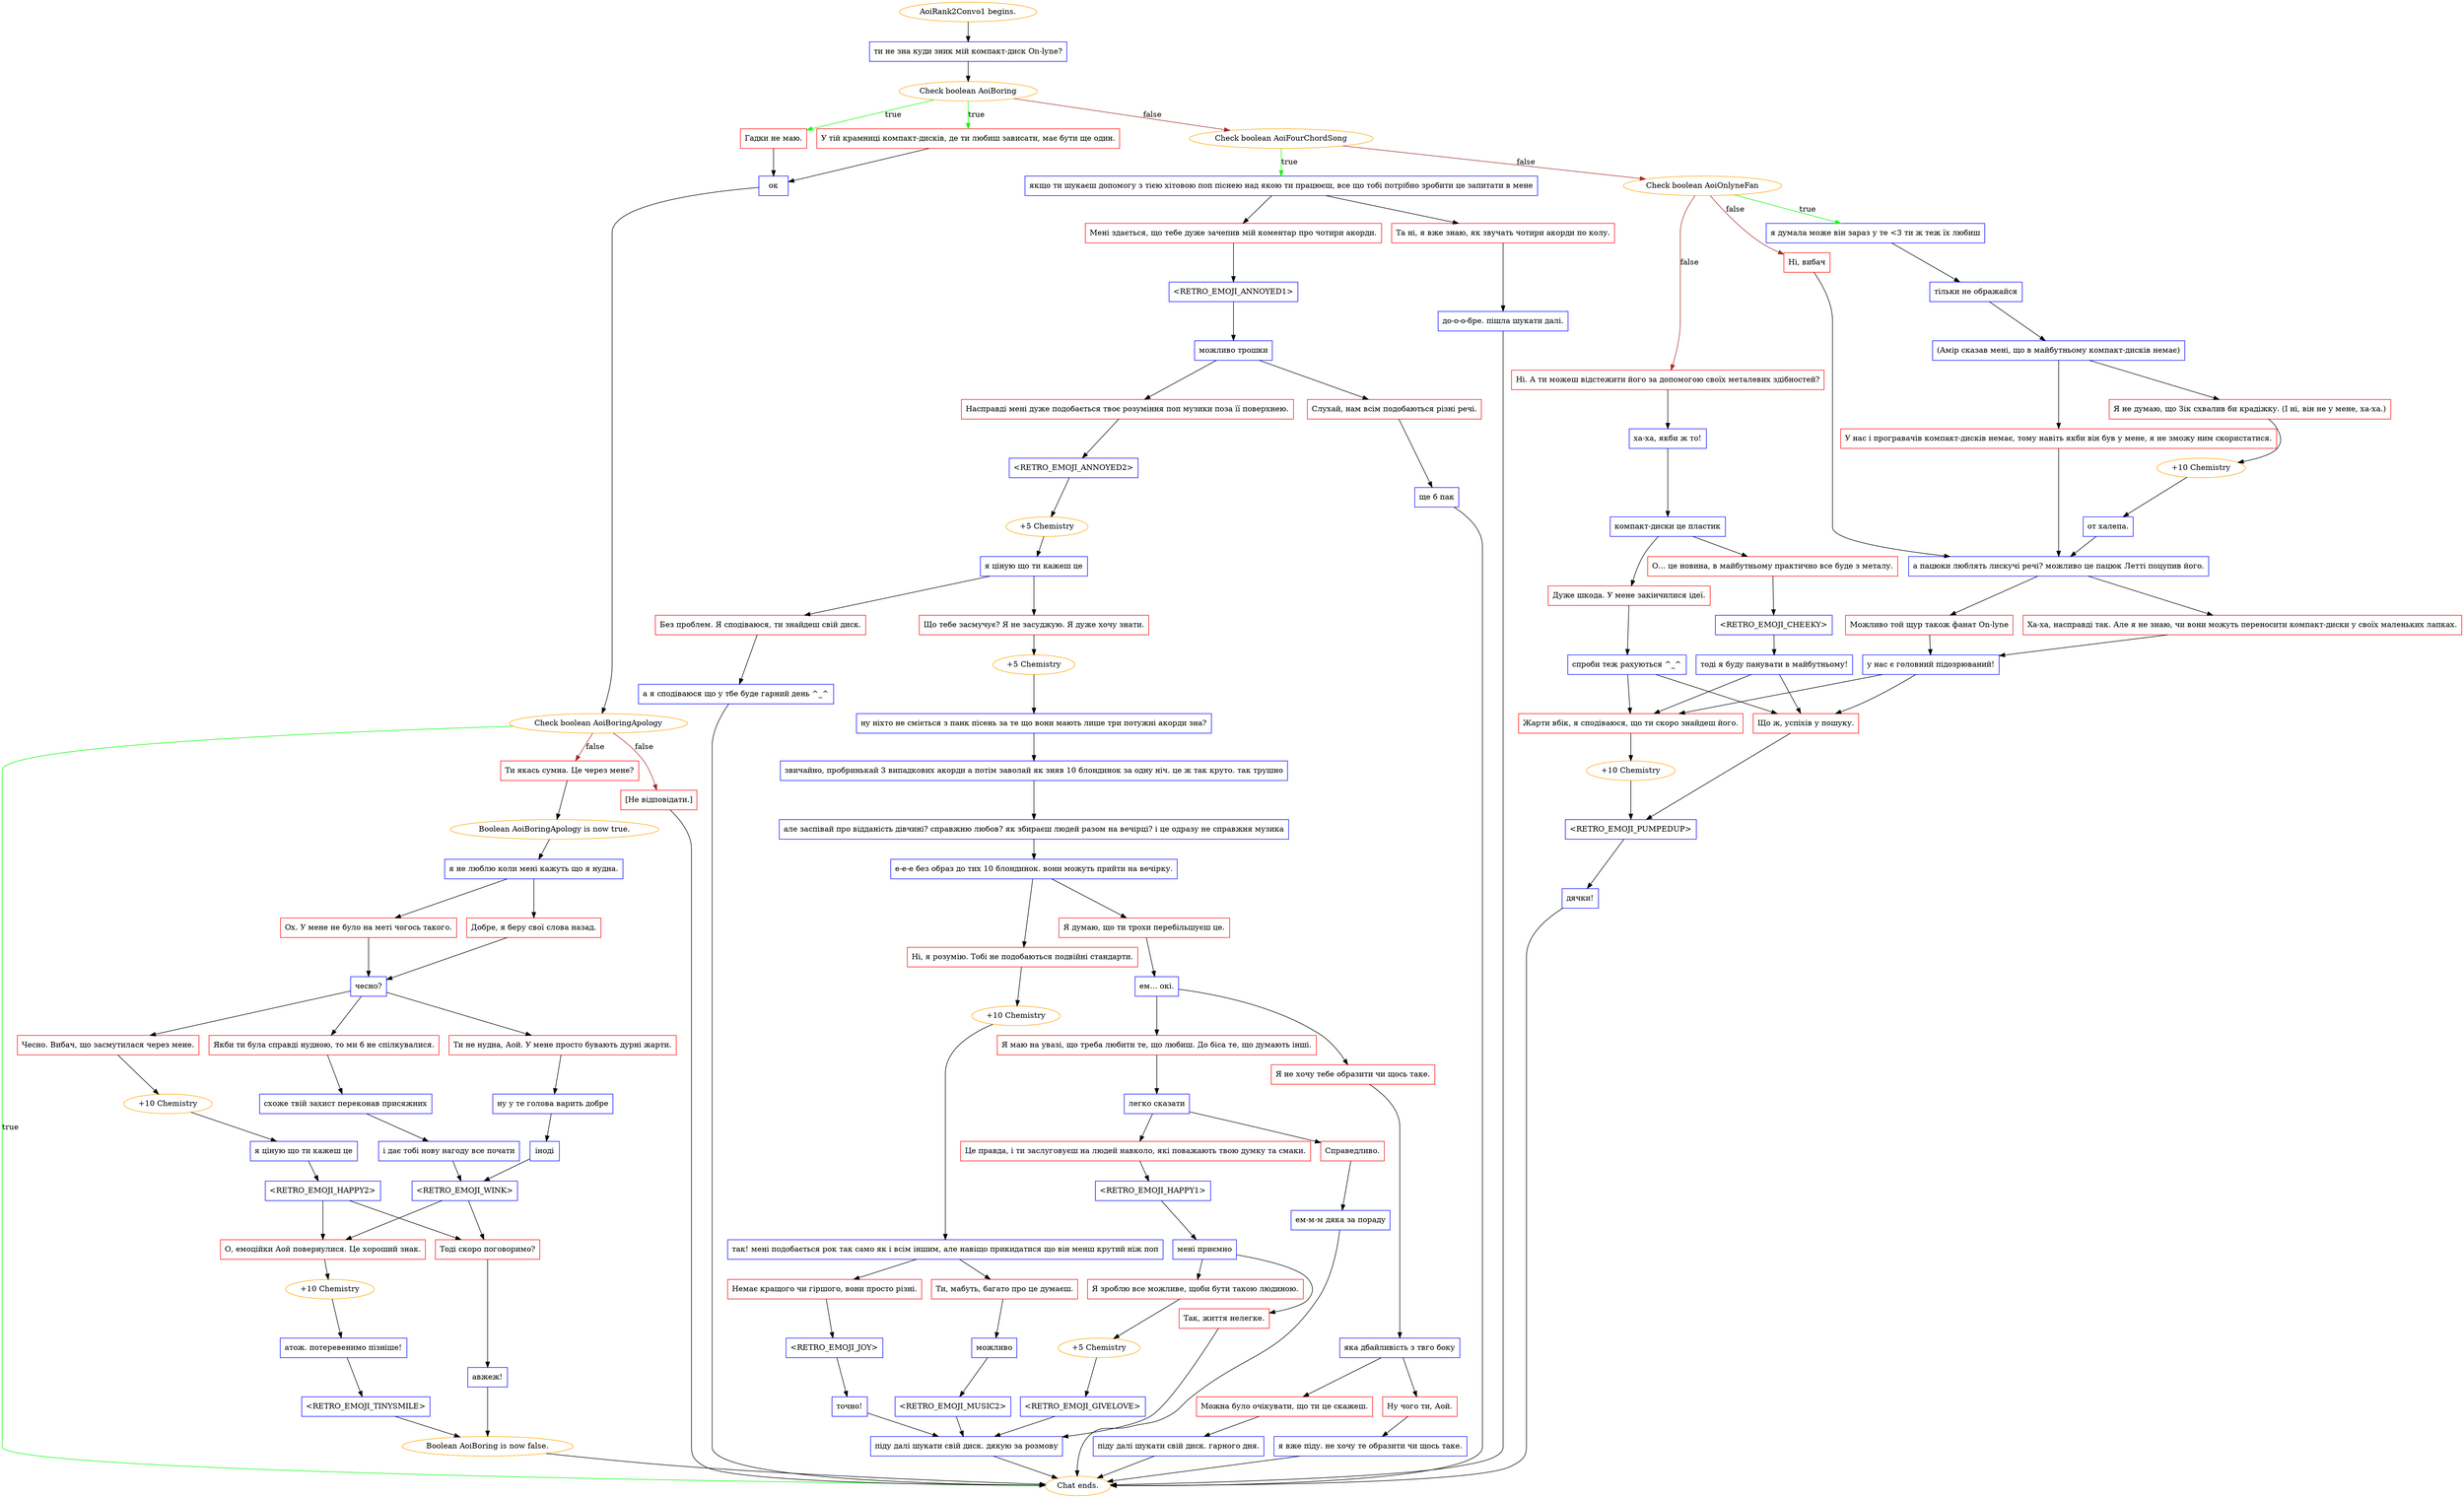 digraph {
	"AoiRank2Convo1 begins." [color=orange];
		"AoiRank2Convo1 begins." -> j1944556403;
	j1944556403 [label="ти не зна куди зник мій компакт-диск On-lyne?",shape=box,color=blue];
		j1944556403 -> j645152137;
	j645152137 [label="Check boolean AoiBoring",color=orange];
		j645152137 -> j1820995203 [label=true,color=green];
		j645152137 -> j1508492012 [label=true,color=green];
		j645152137 -> j1227379375 [label=false,color=brown];
	j1820995203 [label="Гадки не маю.",shape=box,color=red];
		j1820995203 -> j2407637769;
	j1508492012 [label="У тій крамниці компакт-дисків, де ти любиш зависати, має бути ще один.",shape=box,color=red];
		j1508492012 -> j2407637769;
	j1227379375 [label="Check boolean AoiFourChordSong",color=orange];
		j1227379375 -> j3545730455 [label=true,color=green];
		j1227379375 -> j3702331683 [label=false,color=brown];
	j2407637769 [label="ок",shape=box,color=blue];
		j2407637769 -> j3271738332;
	j3545730455 [label="якщо ти шукаєш допомогу з тією хітовою поп піснею над якою ти працюєш, все що тобі потрібно зробити це запитати в мене",shape=box,color=blue];
		j3545730455 -> j1102224993;
		j3545730455 -> j3622946886;
	j3702331683 [label="Check boolean AoiOnlyneFan",color=orange];
		j3702331683 -> j783714309 [label=true,color=green];
		j3702331683 -> j3500216030 [label=false,color=brown];
		j3702331683 -> j3859075867 [label=false,color=brown];
	j3271738332 [label="Check boolean AoiBoringApology",color=orange];
		j3271738332 -> "Chat ends." [label=true,color=green];
		j3271738332 -> j1580437774 [label=false,color=brown];
		j3271738332 -> j3548116585 [label=false,color=brown];
	j1102224993 [label="Мені здається, що тебе дуже зачепив мій коментар про чотири акорди.",shape=box,color=red];
		j1102224993 -> j1144768899;
	j3622946886 [label="Та ні, я вже знаю, як звучать чотири акорди по колу.",shape=box,color=red];
		j3622946886 -> j3671432954;
	j783714309 [label="я думала може він зараз у те <3 ти ж теж їх любиш",shape=box,color=blue];
		j783714309 -> j1870279324;
	j3500216030 [label="Ні, вибач",shape=box,color=red];
		j3500216030 -> j519592733;
	j3859075867 [label="Ні. А ти можеш відстежити його за допомогою своїх металевих здібностей?",shape=box,color=red];
		j3859075867 -> j1404287602;
	"Chat ends." [color=orange];
	j1580437774 [label="Ти якась сумна. Це через мене?",shape=box,color=red];
		j1580437774 -> j2076529092;
	j3548116585 [label="[Не відповідати.]",shape=box,color=red];
		j3548116585 -> "Chat ends.";
	j1144768899 [label="<RETRO_EMOJI_ANNOYED1>",shape=box,color=blue];
		j1144768899 -> j3819470571;
	j3671432954 [label="до-о-о-бре. пішла шукати далі.",shape=box,color=blue];
		j3671432954 -> "Chat ends.";
	j1870279324 [label="тільки не ображайся",shape=box,color=blue];
		j1870279324 -> j1480102281;
	j519592733 [label="а пацюки люблять лискучі речі? можливо це пацюк Летті поцупив його.",shape=box,color=blue];
		j519592733 -> j3364248315;
		j519592733 -> j1249568017;
	j1404287602 [label="ха-ха, якби ж то!",shape=box,color=blue];
		j1404287602 -> j3949060584;
	j2076529092 [label="Boolean AoiBoringApology is now true.",color=orange];
		j2076529092 -> j495765225;
	j3819470571 [label="можливо трошки",shape=box,color=blue];
		j3819470571 -> j3902110878;
		j3819470571 -> j2873824575;
	j1480102281 [label="(Амір сказав мені, що в майбутньому компакт-дисків немає)",shape=box,color=blue];
		j1480102281 -> j2640530561;
		j1480102281 -> j1684325753;
	j3364248315 [label="Можливо той щур також фанат On-lyne",shape=box,color=red];
		j3364248315 -> j3749454501;
	j1249568017 [label="Ха-ха, насправді так. Але я не знаю, чи вони можуть переносити компакт-диски у своїх маленьких лапках.",shape=box,color=red];
		j1249568017 -> j3749454501;
	j3949060584 [label="компакт-диски це пластик",shape=box,color=blue];
		j3949060584 -> j200414695;
		j3949060584 -> j3875544938;
	j495765225 [label="я не люблю коли мені кажуть що я нудна.",shape=box,color=blue];
		j495765225 -> j1305320607;
		j495765225 -> j3139918869;
	j3902110878 [label="Насправді мені дуже подобається твоє розуміння поп музики поза її поверхнею.",shape=box,color=red];
		j3902110878 -> j1813429562;
	j2873824575 [label="Слухай, нам всім подобаються різні речі.",shape=box,color=red];
		j2873824575 -> j179669632;
	j2640530561 [label="Я не думаю, що Зік схвалив би крадіжку. (І ні, він не у мене, ха-ха.)",shape=box,color=red];
		j2640530561 -> j2567533273;
	j1684325753 [label="У нас і програвачів компакт-дисків немає, тому навіть якби він був у мене, я не зможу ним скористатися.",shape=box,color=red];
		j1684325753 -> j519592733;
	j3749454501 [label="у нас є головний підозрюваний!",shape=box,color=blue];
		j3749454501 -> j2817593949;
		j3749454501 -> j1715654670;
	j200414695 [label="О... це новина, в майбутньому практично все буде з металу.",shape=box,color=red];
		j200414695 -> j4019355177;
	j3875544938 [label="Дуже шкода. У мене закінчилися ідеї.",shape=box,color=red];
		j3875544938 -> j2481205980;
	j1305320607 [label="Ох. У мене не було на меті чогось такого.",shape=box,color=red];
		j1305320607 -> j3232273147;
	j3139918869 [label="Добре, я беру свої слова назад.",shape=box,color=red];
		j3139918869 -> j3232273147;
	j1813429562 [label="<RETRO_EMOJI_ANNOYED2>",shape=box,color=blue];
		j1813429562 -> j4126664628;
	j179669632 [label="ще б пак",shape=box,color=blue];
		j179669632 -> "Chat ends.";
	j2567533273 [label="+10 Chemistry",color=orange];
		j2567533273 -> j2744405595;
	j2817593949 [label="Жарти вбік, я сподіваюся, що ти скоро знайдеш його.",shape=box,color=red];
		j2817593949 -> j3789380677;
	j1715654670 [label="Що ж, успіхів у пошуку.",shape=box,color=red];
		j1715654670 -> j2529619832;
	j4019355177 [label="<RETRO_EMOJI_CHEEKY>",shape=box,color=blue];
		j4019355177 -> j1800178795;
	j2481205980 [label="спроби теж рахуються ^_^",shape=box,color=blue];
		j2481205980 -> j2817593949;
		j2481205980 -> j1715654670;
	j3232273147 [label="чесно?",shape=box,color=blue];
		j3232273147 -> j1062378131;
		j3232273147 -> j2993666701;
		j3232273147 -> j2903773156;
	j4126664628 [label="+5 Chemistry",color=orange];
		j4126664628 -> j2099163761;
	j2744405595 [label="от халепа.",shape=box,color=blue];
		j2744405595 -> j519592733;
	j3789380677 [label="+10 Chemistry",color=orange];
		j3789380677 -> j2529619832;
	j2529619832 [label="<RETRO_EMOJI_PUMPEDUP>",shape=box,color=blue];
		j2529619832 -> j1471109811;
	j1800178795 [label="тоді я буду панувати в майбутньому!",shape=box,color=blue];
		j1800178795 -> j2817593949;
		j1800178795 -> j1715654670;
	j1062378131 [label="Чесно. Вибач, що засмутилася через мене.",shape=box,color=red];
		j1062378131 -> j1680338296;
	j2993666701 [label="Ти не нудна, Аой. У мене просто бувають дурні жарти.",shape=box,color=red];
		j2993666701 -> j1928713696;
	j2903773156 [label="Якби ти була справді нудною, то ми б не спілкувалися.",shape=box,color=red];
		j2903773156 -> j3732975832;
	j2099163761 [label="я ціную що ти кажеш це",shape=box,color=blue];
		j2099163761 -> j1404450334;
		j2099163761 -> j939902326;
	j1471109811 [label="дячки!",shape=box,color=blue];
		j1471109811 -> "Chat ends.";
	j1680338296 [label="+10 Chemistry",color=orange];
		j1680338296 -> j3555473290;
	j1928713696 [label="ну у те голова варить добре",shape=box,color=blue];
		j1928713696 -> j401156269;
	j3732975832 [label="схоже твій захист переконав присяжних",shape=box,color=blue];
		j3732975832 -> j3549753230;
	j1404450334 [label="Що тебе засмучує? Я не засуджую. Я дуже хочу знати.",shape=box,color=red];
		j1404450334 -> j760090253;
	j939902326 [label="Без проблем. Я сподіваюся, ти знайдеш свій диск.",shape=box,color=red];
		j939902326 -> j1309153514;
	j3555473290 [label="я ціную що ти кажеш це",shape=box,color=blue];
		j3555473290 -> j2757887073;
	j401156269 [label="іноді",shape=box,color=blue];
		j401156269 -> j1922140397;
	j3549753230 [label="і дає тобі нову нагоду все почати",shape=box,color=blue];
		j3549753230 -> j1922140397;
	j760090253 [label="+5 Chemistry",color=orange];
		j760090253 -> j261884355;
	j1309153514 [label="а я сподіваюся що у тбе буде гарний день ^_^",shape=box,color=blue];
		j1309153514 -> "Chat ends.";
	j2757887073 [label="<RETRO_EMOJI_HAPPY2>",shape=box,color=blue];
		j2757887073 -> j1123854804;
		j2757887073 -> j361218459;
	j1922140397 [label="<RETRO_EMOJI_WINK>",shape=box,color=blue];
		j1922140397 -> j1123854804;
		j1922140397 -> j361218459;
	j261884355 [label="ну ніхто не сміється з панк пісень за те що вони мають лише три потужні акорди зна?",shape=box,color=blue];
		j261884355 -> j1333832169;
	j1123854804 [label="Тоді скоро поговоримо?",shape=box,color=red];
		j1123854804 -> j3984227476;
	j361218459 [label="О, емоційки Аой повернулися. Це хороший знак.",shape=box,color=red];
		j361218459 -> j1159936437;
	j1333832169 [label="звичайно, пробринькай 3 випадкових акорди а потім заволай як зняв 10 блондинок за одну ніч. це ж так круто. так трушно",shape=box,color=blue];
		j1333832169 -> j1368461650;
	j3984227476 [label="авжеж!",shape=box,color=blue];
		j3984227476 -> j2581611291;
	j1159936437 [label="+10 Chemistry",color=orange];
		j1159936437 -> j2793284189;
	j1368461650 [label="але заспівай про відданість дівчині? справжню любов? як збираєш людей разом на вечірці? і це одразу не справжня музика",shape=box,color=blue];
		j1368461650 -> j2195652899;
	j2581611291 [label="Boolean AoiBoring is now false.",color=orange];
		j2581611291 -> "Chat ends.";
	j2793284189 [label="атож. потеревенимо пізніше!",shape=box,color=blue];
		j2793284189 -> j153386734;
	j2195652899 [label="е-е-е без образ до тих 10 блондинок. вони можуть прийти на вечірку.",shape=box,color=blue];
		j2195652899 -> j3094432566;
		j2195652899 -> j869085453;
	j153386734 [label="<RETRO_EMOJI_TINYSMILE>",shape=box,color=blue];
		j153386734 -> j2581611291;
	j3094432566 [label="Ні, я розумію. Тобі не подобаються подвійні стандарти.",shape=box,color=red];
		j3094432566 -> j1136116845;
	j869085453 [label="Я думаю, що ти трохи перебільшуєш це.",shape=box,color=red];
		j869085453 -> j2957117607;
	j1136116845 [label="+10 Chemistry",color=orange];
		j1136116845 -> j3983253927;
	j2957117607 [label="ем... окі.",shape=box,color=blue];
		j2957117607 -> j1050325587;
		j2957117607 -> j1615251478;
	j3983253927 [label="так! мені подобається рок так само як і всім іншим, але навіщо прикидатися що він менш крутий ніж поп",shape=box,color=blue];
		j3983253927 -> j2714419171;
		j3983253927 -> j1680672692;
	j1050325587 [label="Я маю на увазі, що треба любити те, що любиш. До біса те, що думають інші.",shape=box,color=red];
		j1050325587 -> j391175030;
	j1615251478 [label="Я не хочу тебе образити чи щось таке.",shape=box,color=red];
		j1615251478 -> j1861962269;
	j2714419171 [label="Немає кращого чи гіршого, вони просто різні.",shape=box,color=red];
		j2714419171 -> j2765014307;
	j1680672692 [label="Ти, мабуть, багато про це думаєш.",shape=box,color=red];
		j1680672692 -> j871241256;
	j391175030 [label="легко сказати",shape=box,color=blue];
		j391175030 -> j2634039254;
		j391175030 -> j3178974046;
	j1861962269 [label="яка дбайливість з твго боку",shape=box,color=blue];
		j1861962269 -> j2839122694;
		j1861962269 -> j1288294868;
	j2765014307 [label="<RETRO_EMOJI_JOY>",shape=box,color=blue];
		j2765014307 -> j4156681966;
	j871241256 [label="можливо",shape=box,color=blue];
		j871241256 -> j670031659;
	j2634039254 [label="Справедливо.",shape=box,color=red];
		j2634039254 -> j4075164976;
	j3178974046 [label="Це правда, і ти заслуговуєш на людей навколо, які поважають твою думку та смаки.",shape=box,color=red];
		j3178974046 -> j1052209098;
	j2839122694 [label="Можна було очікувати, що ти це скажеш.",shape=box,color=red];
		j2839122694 -> j3265745339;
	j1288294868 [label="Ну чого ти, Аой.",shape=box,color=red];
		j1288294868 -> j2819187540;
	j4156681966 [label="точно!",shape=box,color=blue];
		j4156681966 -> j3457157386;
	j670031659 [label="<RETRO_EMOJI_MUSIC2>",shape=box,color=blue];
		j670031659 -> j3457157386;
	j4075164976 [label="ем-м-м дяка за пораду",shape=box,color=blue];
		j4075164976 -> "Chat ends.";
	j1052209098 [label="<RETRO_EMOJI_HAPPY1>",shape=box,color=blue];
		j1052209098 -> j1134925326;
	j3265745339 [label="піду далі шукати свій диск. гарного дня.",shape=box,color=blue];
		j3265745339 -> "Chat ends.";
	j2819187540 [label="я вже піду. не хочу те образити чи щось таке.",shape=box,color=blue];
		j2819187540 -> "Chat ends.";
	j3457157386 [label="піду далі шукати свій диск. дякую за розмову",shape=box,color=blue];
		j3457157386 -> "Chat ends.";
	j1134925326 [label="мені приємно",shape=box,color=blue];
		j1134925326 -> j90673462;
		j1134925326 -> j835575319;
	j90673462 [label="Я зроблю все можливе, щоби бути такою людиною.",shape=box,color=red];
		j90673462 -> j4049206562;
	j835575319 [label="Так, життя нелегке.",shape=box,color=red];
		j835575319 -> j3457157386;
	j4049206562 [label="+5 Chemistry",color=orange];
		j4049206562 -> j2599971963;
	j2599971963 [label="<RETRO_EMOJI_GIVELOVE>",shape=box,color=blue];
		j2599971963 -> j3457157386;
}